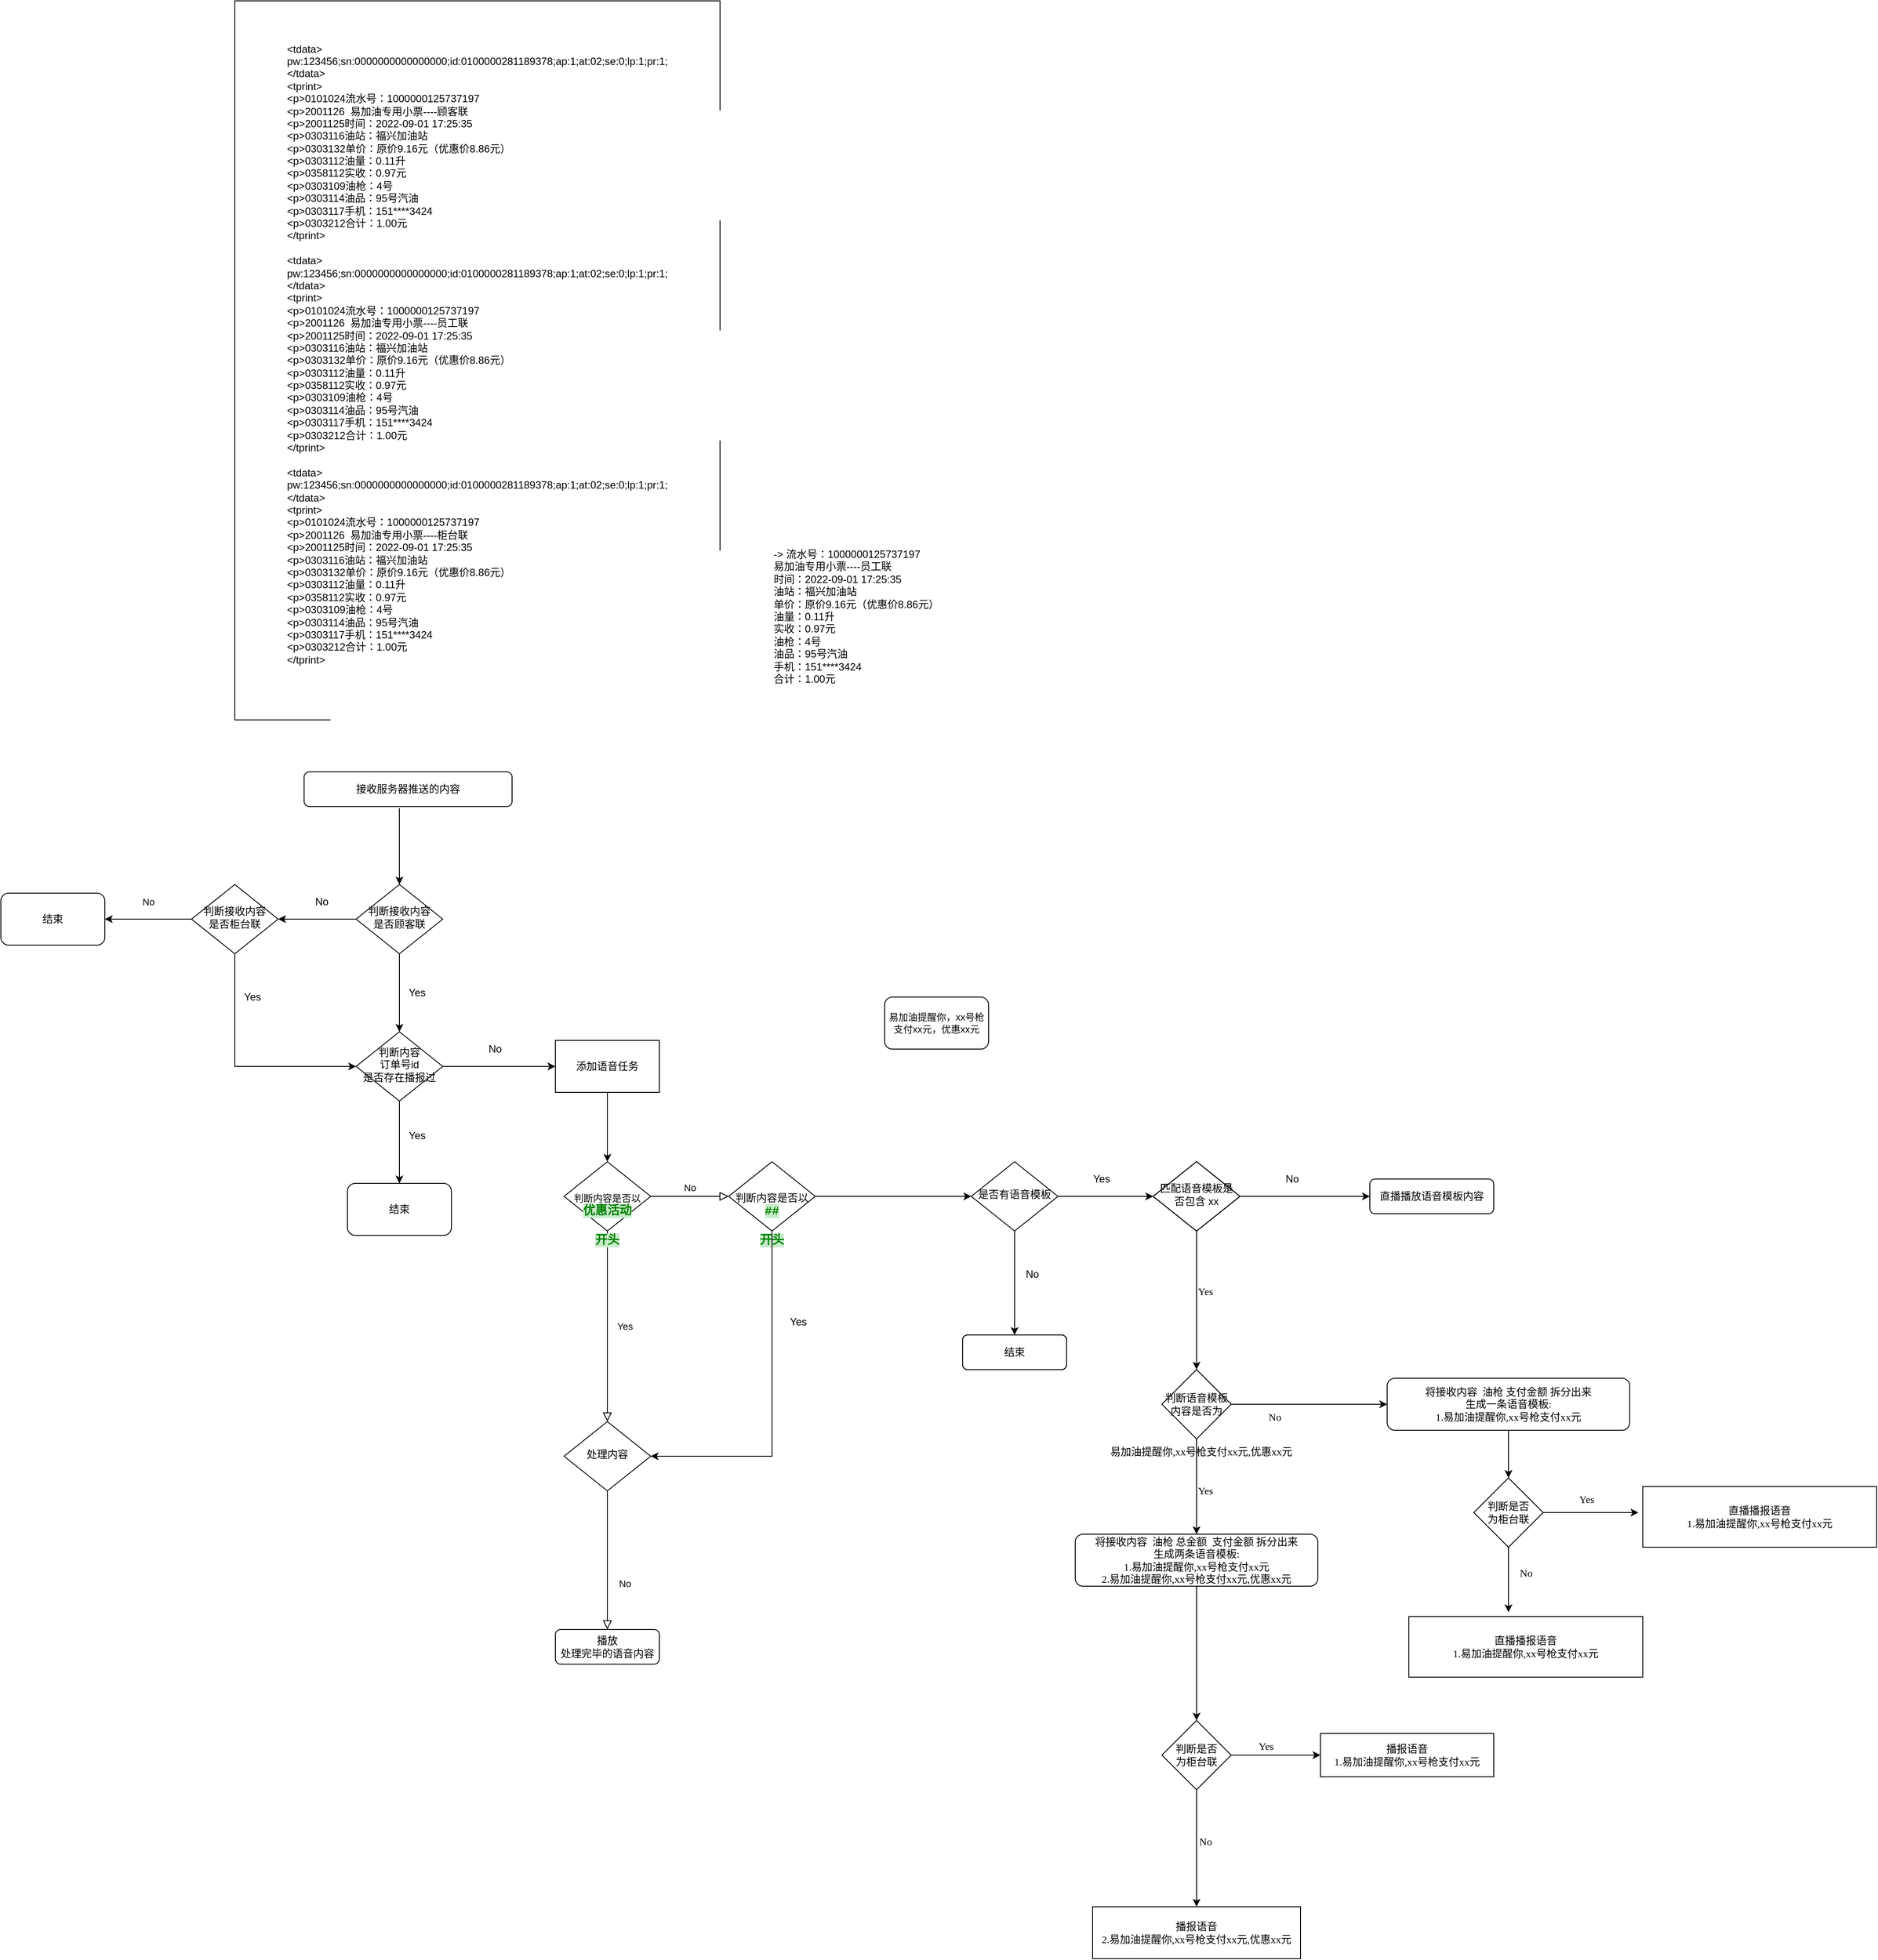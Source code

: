 <mxfile version="20.2.8" type="github">
  <diagram id="C5RBs43oDa-KdzZeNtuy" name="Page-1">
    <mxGraphModel dx="1975" dy="1779" grid="1" gridSize="10" guides="1" tooltips="1" connect="1" arrows="1" fold="1" page="1" pageScale="1" pageWidth="827" pageHeight="1169" math="0" shadow="0">
      <root>
        <mxCell id="WIyWlLk6GJQsqaUBKTNV-0" />
        <mxCell id="WIyWlLk6GJQsqaUBKTNV-1" parent="WIyWlLk6GJQsqaUBKTNV-0" />
        <mxCell id="WIyWlLk6GJQsqaUBKTNV-3" value="接收服务器推送的内容" style="rounded=1;whiteSpace=wrap;html=1;fontSize=12;glass=0;strokeWidth=1;shadow=0;" parent="WIyWlLk6GJQsqaUBKTNV-1" vertex="1">
          <mxGeometry x="-30" y="80" width="240" height="40" as="geometry" />
        </mxCell>
        <mxCell id="WIyWlLk6GJQsqaUBKTNV-4" value="Yes" style="rounded=0;html=1;jettySize=auto;orthogonalLoop=1;fontSize=11;endArrow=block;endFill=0;endSize=8;strokeWidth=1;shadow=0;labelBackgroundColor=none;edgeStyle=orthogonalEdgeStyle;" parent="WIyWlLk6GJQsqaUBKTNV-1" source="WIyWlLk6GJQsqaUBKTNV-6" target="WIyWlLk6GJQsqaUBKTNV-10" edge="1">
          <mxGeometry y="20" relative="1" as="geometry">
            <mxPoint as="offset" />
          </mxGeometry>
        </mxCell>
        <mxCell id="WIyWlLk6GJQsqaUBKTNV-5" value="No" style="edgeStyle=orthogonalEdgeStyle;rounded=0;html=1;jettySize=auto;orthogonalLoop=1;fontSize=11;endArrow=block;endFill=0;endSize=8;strokeWidth=1;shadow=0;labelBackgroundColor=none;entryX=0;entryY=0.5;entryDx=0;entryDy=0;" parent="WIyWlLk6GJQsqaUBKTNV-1" source="WIyWlLk6GJQsqaUBKTNV-6" target="bQDX-uMfjQgSmkw6_x5k-5" edge="1">
          <mxGeometry y="10" relative="1" as="geometry">
            <mxPoint as="offset" />
            <mxPoint x="450" y="520" as="targetPoint" />
          </mxGeometry>
        </mxCell>
        <mxCell id="WIyWlLk6GJQsqaUBKTNV-6" value="&lt;font style=&quot;font-size: 11px;&quot;&gt;&lt;br&gt;&lt;br&gt;&lt;br&gt;&lt;br&gt;判断内容是否以&lt;br&gt;&lt;/font&gt;&lt;span style=&quot;color: rgb(0, 128, 0); font-weight: bold; background-color: rgb(200, 235, 202); font-family: &amp;quot;Courier New&amp;quot;, monospace; font-size: 10.5pt;&quot;&gt;优惠活动&lt;br&gt;&lt;br&gt;开头&lt;/span&gt;" style="rhombus;whiteSpace=wrap;html=1;shadow=0;fontFamily=Helvetica;fontSize=12;align=center;strokeWidth=1;spacing=6;spacingTop=-4;" parent="WIyWlLk6GJQsqaUBKTNV-1" vertex="1">
          <mxGeometry x="270" y="530" width="100" height="80" as="geometry" />
        </mxCell>
        <mxCell id="WIyWlLk6GJQsqaUBKTNV-8" value="No" style="rounded=0;html=1;jettySize=auto;orthogonalLoop=1;fontSize=11;endArrow=block;endFill=0;endSize=8;strokeWidth=1;shadow=0;labelBackgroundColor=none;edgeStyle=orthogonalEdgeStyle;" parent="WIyWlLk6GJQsqaUBKTNV-1" source="WIyWlLk6GJQsqaUBKTNV-10" target="WIyWlLk6GJQsqaUBKTNV-11" edge="1">
          <mxGeometry x="0.333" y="20" relative="1" as="geometry">
            <mxPoint as="offset" />
          </mxGeometry>
        </mxCell>
        <mxCell id="WIyWlLk6GJQsqaUBKTNV-10" value="处理内容" style="rhombus;whiteSpace=wrap;html=1;shadow=0;fontFamily=Helvetica;fontSize=12;align=center;strokeWidth=1;spacing=6;spacingTop=-4;" parent="WIyWlLk6GJQsqaUBKTNV-1" vertex="1">
          <mxGeometry x="270" y="830" width="100" height="80" as="geometry" />
        </mxCell>
        <mxCell id="WIyWlLk6GJQsqaUBKTNV-11" value="播放&lt;br&gt;处理完毕的语音内容" style="rounded=1;whiteSpace=wrap;html=1;fontSize=12;glass=0;strokeWidth=1;shadow=0;" parent="WIyWlLk6GJQsqaUBKTNV-1" vertex="1">
          <mxGeometry x="260" y="1070" width="120" height="40" as="geometry" />
        </mxCell>
        <mxCell id="bQDX-uMfjQgSmkw6_x5k-0" value="-&gt; 流水号：1000000125737197 &#xa;  易加油专用小票----员工联 &#xa;时间：2022-09-01 17:25:35 &#xa;油站：福兴加油站 &#xa;单价：原价9.16元（优惠价8.86元） &#xa;油量：0.11升 &#xa;实收：0.97元 &#xa;油枪：4号 &#xa;油品：95号汽油 &#xa;手机：151****3424 &#xa;合计：1.00元" style="text;whiteSpace=wrap;html=1;" parent="WIyWlLk6GJQsqaUBKTNV-1" vertex="1">
          <mxGeometry x="510" y="-185" width="230" height="180" as="geometry" />
        </mxCell>
        <mxCell id="bQDX-uMfjQgSmkw6_x5k-4" value="&lt;div style=&quot;text-align: left;&quot;&gt;&amp;lt;tdata&amp;gt;&lt;/div&gt;&lt;div style=&quot;text-align: left;&quot;&gt;&lt;span style=&quot;&quot;&gt; &lt;/span&gt;pw:123456;sn:0000000000000000;id:0100000281189378;ap:1;at:02;se:0;lp:1;pr:1;&lt;/div&gt;&lt;div style=&quot;text-align: left;&quot;&gt;&amp;lt;/tdata&amp;gt;&lt;/div&gt;&lt;div style=&quot;text-align: left;&quot;&gt;&amp;lt;tprint&amp;gt;&lt;/div&gt;&lt;div style=&quot;text-align: left;&quot;&gt;&amp;lt;p&amp;gt;0101024流水号：1000000125737197&lt;/div&gt;&lt;div style=&quot;text-align: left;&quot;&gt;&amp;lt;p&amp;gt;2001126&amp;nbsp; 易加油专用小票----顾客联&lt;/div&gt;&lt;div style=&quot;text-align: left;&quot;&gt;&amp;lt;p&amp;gt;2001125时间：2022-09-01 17:25:35&lt;/div&gt;&lt;div style=&quot;text-align: left;&quot;&gt;&amp;lt;p&amp;gt;0303116油站：福兴加油站&lt;/div&gt;&lt;div style=&quot;text-align: left;&quot;&gt;&amp;lt;p&amp;gt;0303132单价：原价9.16元（优惠价8.86元）&lt;/div&gt;&lt;div style=&quot;text-align: left;&quot;&gt;&amp;lt;p&amp;gt;0303112油量：0.11升&lt;/div&gt;&lt;div style=&quot;text-align: left;&quot;&gt;&amp;lt;p&amp;gt;0358112实收：0.97元&lt;/div&gt;&lt;div style=&quot;text-align: left;&quot;&gt;&amp;lt;p&amp;gt;0303109油枪：4号&lt;/div&gt;&lt;div style=&quot;text-align: left;&quot;&gt;&amp;lt;p&amp;gt;0303114油品：95号汽油&lt;/div&gt;&lt;div style=&quot;text-align: left;&quot;&gt;&amp;lt;p&amp;gt;0303117手机：151****3424&lt;/div&gt;&lt;div style=&quot;text-align: left;&quot;&gt;&amp;lt;p&amp;gt;0303212合计：1.00元&lt;/div&gt;&lt;div style=&quot;text-align: left;&quot;&gt;&amp;lt;/tprint&amp;gt;&lt;/div&gt;&lt;div&gt;&lt;br&gt;&lt;/div&gt;&lt;div&gt;&lt;div style=&quot;text-align: left;&quot;&gt;&amp;lt;tdata&amp;gt;&lt;/div&gt;&lt;div style=&quot;text-align: left;&quot;&gt;&lt;span style=&quot;&quot;&gt; &lt;/span&gt;pw:123456;sn:0000000000000000;id:0100000281189378;ap:1;at:02;se:0;lp:1;pr:1;&lt;/div&gt;&lt;div style=&quot;text-align: left;&quot;&gt;&amp;lt;/tdata&amp;gt;&lt;/div&gt;&lt;div style=&quot;text-align: left;&quot;&gt;&amp;lt;tprint&amp;gt;&lt;/div&gt;&lt;div style=&quot;text-align: left;&quot;&gt;&amp;lt;p&amp;gt;0101024流水号：1000000125737197&lt;/div&gt;&lt;div style=&quot;text-align: left;&quot;&gt;&amp;lt;p&amp;gt;2001126&amp;nbsp; 易加油专用小票----员工联&lt;/div&gt;&lt;div style=&quot;text-align: left;&quot;&gt;&amp;lt;p&amp;gt;2001125时间：2022-09-01 17:25:35&lt;/div&gt;&lt;div style=&quot;text-align: left;&quot;&gt;&amp;lt;p&amp;gt;0303116油站：福兴加油站&lt;/div&gt;&lt;div style=&quot;text-align: left;&quot;&gt;&amp;lt;p&amp;gt;0303132单价：原价9.16元（优惠价8.86元）&lt;/div&gt;&lt;div style=&quot;text-align: left;&quot;&gt;&amp;lt;p&amp;gt;0303112油量：0.11升&lt;/div&gt;&lt;div style=&quot;text-align: left;&quot;&gt;&amp;lt;p&amp;gt;0358112实收：0.97元&lt;/div&gt;&lt;div style=&quot;text-align: left;&quot;&gt;&amp;lt;p&amp;gt;0303109油枪：4号&lt;/div&gt;&lt;div style=&quot;text-align: left;&quot;&gt;&amp;lt;p&amp;gt;0303114油品：95号汽油&lt;/div&gt;&lt;div style=&quot;text-align: left;&quot;&gt;&amp;lt;p&amp;gt;0303117手机：151****3424&lt;/div&gt;&lt;div style=&quot;text-align: left;&quot;&gt;&amp;lt;p&amp;gt;0303212合计：1.00元&lt;/div&gt;&lt;div style=&quot;text-align: left;&quot;&gt;&amp;lt;/tprint&amp;gt;&lt;/div&gt;&lt;div&gt;&lt;br&gt;&lt;div style=&quot;text-align: left;&quot;&gt;&amp;lt;tdata&amp;gt;&lt;/div&gt;&lt;div style=&quot;text-align: left;&quot;&gt;&lt;span style=&quot;&quot;&gt; &lt;/span&gt;pw:123456;sn:0000000000000000;id:0100000281189378;ap:1;at:02;se:0;lp:1;pr:1;&lt;/div&gt;&lt;div style=&quot;text-align: left;&quot;&gt;&amp;lt;/tdata&amp;gt;&lt;/div&gt;&lt;div style=&quot;text-align: left;&quot;&gt;&amp;lt;tprint&amp;gt;&lt;/div&gt;&lt;div style=&quot;text-align: left;&quot;&gt;&amp;lt;p&amp;gt;0101024流水号：1000000125737197&lt;/div&gt;&lt;div style=&quot;text-align: left;&quot;&gt;&amp;lt;p&amp;gt;2001126&amp;nbsp; 易加油专用小票----柜台联&lt;/div&gt;&lt;div style=&quot;text-align: left;&quot;&gt;&amp;lt;p&amp;gt;2001125时间：2022-09-01 17:25:35&lt;/div&gt;&lt;div style=&quot;text-align: left;&quot;&gt;&amp;lt;p&amp;gt;0303116油站：福兴加油站&lt;/div&gt;&lt;div style=&quot;text-align: left;&quot;&gt;&amp;lt;p&amp;gt;0303132单价：原价9.16元（优惠价8.86元）&lt;/div&gt;&lt;div style=&quot;text-align: left;&quot;&gt;&amp;lt;p&amp;gt;0303112油量：0.11升&lt;/div&gt;&lt;div style=&quot;text-align: left;&quot;&gt;&amp;lt;p&amp;gt;0358112实收：0.97元&lt;/div&gt;&lt;div style=&quot;text-align: left;&quot;&gt;&amp;lt;p&amp;gt;0303109油枪：4号&lt;/div&gt;&lt;div style=&quot;text-align: left;&quot;&gt;&amp;lt;p&amp;gt;0303114油品：95号汽油&lt;/div&gt;&lt;div style=&quot;text-align: left;&quot;&gt;&amp;lt;p&amp;gt;0303117手机：151****3424&lt;/div&gt;&lt;div style=&quot;text-align: left;&quot;&gt;&amp;lt;p&amp;gt;0303212合计：1.00元&lt;/div&gt;&lt;div style=&quot;text-align: left;&quot;&gt;&amp;lt;/tprint&amp;gt;&lt;/div&gt;&lt;div&gt;&lt;br&gt;&lt;/div&gt;&lt;/div&gt;&lt;/div&gt;" style="rounded=0;whiteSpace=wrap;html=1;" parent="WIyWlLk6GJQsqaUBKTNV-1" vertex="1">
          <mxGeometry x="-110" y="-810" width="560" height="830" as="geometry" />
        </mxCell>
        <mxCell id="bQDX-uMfjQgSmkw6_x5k-5" value="&lt;br&gt;&lt;br&gt;&lt;br&gt;&lt;br&gt;判断内容是否以&lt;span style=&quot;background-color: rgb(248, 249, 250);&quot;&gt;&lt;br&gt;&lt;/span&gt;&lt;font face=&quot;Courier New, monospace&quot; color=&quot;#008000&quot;&gt;&lt;span style=&quot;font-size: 14px; background-color: rgb(200, 235, 202);&quot;&gt;&lt;b&gt;##&lt;br&gt;&lt;br&gt;开头&lt;/b&gt;&lt;/span&gt;&lt;/font&gt;" style="rhombus;whiteSpace=wrap;html=1;shadow=0;fontFamily=Helvetica;fontSize=12;align=center;strokeWidth=1;spacing=6;spacingTop=-4;" parent="WIyWlLk6GJQsqaUBKTNV-1" vertex="1">
          <mxGeometry x="460" y="530" width="100" height="80" as="geometry" />
        </mxCell>
        <mxCell id="bQDX-uMfjQgSmkw6_x5k-6" value="" style="endArrow=classic;html=1;rounded=0;exitX=0.5;exitY=1;exitDx=0;exitDy=0;entryX=1;entryY=0.5;entryDx=0;entryDy=0;" parent="WIyWlLk6GJQsqaUBKTNV-1" source="bQDX-uMfjQgSmkw6_x5k-5" target="WIyWlLk6GJQsqaUBKTNV-10" edge="1">
          <mxGeometry width="50" height="50" relative="1" as="geometry">
            <mxPoint x="390" y="550" as="sourcePoint" />
            <mxPoint x="500" y="750" as="targetPoint" />
            <Array as="points">
              <mxPoint x="510" y="870" />
            </Array>
          </mxGeometry>
        </mxCell>
        <mxCell id="bQDX-uMfjQgSmkw6_x5k-8" value="Yes" style="text;html=1;align=center;verticalAlign=middle;resizable=0;points=[];autosize=1;strokeColor=none;fillColor=none;" parent="WIyWlLk6GJQsqaUBKTNV-1" vertex="1">
          <mxGeometry x="520" y="700" width="40" height="30" as="geometry" />
        </mxCell>
        <mxCell id="bQDX-uMfjQgSmkw6_x5k-11" value="是否有语音模板" style="rhombus;whiteSpace=wrap;html=1;shadow=0;fontFamily=Helvetica;fontSize=12;align=center;strokeWidth=1;spacing=6;spacingTop=-4;" parent="WIyWlLk6GJQsqaUBKTNV-1" vertex="1">
          <mxGeometry x="740" y="530" width="100" height="80" as="geometry" />
        </mxCell>
        <mxCell id="bQDX-uMfjQgSmkw6_x5k-13" value="" style="endArrow=classic;html=1;rounded=0;exitX=0.5;exitY=1;exitDx=0;exitDy=0;" parent="WIyWlLk6GJQsqaUBKTNV-1" source="bQDX-uMfjQgSmkw6_x5k-11" target="bQDX-uMfjQgSmkw6_x5k-16" edge="1">
          <mxGeometry width="50" height="50" relative="1" as="geometry">
            <mxPoint x="650" y="740" as="sourcePoint" />
            <mxPoint x="790" y="720" as="targetPoint" />
          </mxGeometry>
        </mxCell>
        <mxCell id="bQDX-uMfjQgSmkw6_x5k-15" value="No" style="text;html=1;align=center;verticalAlign=middle;resizable=0;points=[];autosize=1;strokeColor=none;fillColor=none;" parent="WIyWlLk6GJQsqaUBKTNV-1" vertex="1">
          <mxGeometry x="790" y="645" width="40" height="30" as="geometry" />
        </mxCell>
        <mxCell id="bQDX-uMfjQgSmkw6_x5k-16" value="结束" style="rounded=1;whiteSpace=wrap;html=1;fontSize=12;glass=0;strokeWidth=1;shadow=0;" parent="WIyWlLk6GJQsqaUBKTNV-1" vertex="1">
          <mxGeometry x="730" y="730" width="120" height="40" as="geometry" />
        </mxCell>
        <mxCell id="bQDX-uMfjQgSmkw6_x5k-17" value="" style="endArrow=classic;html=1;rounded=0;exitX=1;exitY=0.5;exitDx=0;exitDy=0;entryX=0;entryY=0.5;entryDx=0;entryDy=0;" parent="WIyWlLk6GJQsqaUBKTNV-1" source="bQDX-uMfjQgSmkw6_x5k-11" target="bQDX-uMfjQgSmkw6_x5k-19" edge="1">
          <mxGeometry width="50" height="50" relative="1" as="geometry">
            <mxPoint x="930" y="690" as="sourcePoint" />
            <mxPoint x="970" y="570" as="targetPoint" />
          </mxGeometry>
        </mxCell>
        <mxCell id="bQDX-uMfjQgSmkw6_x5k-18" value="Yes" style="text;html=1;align=center;verticalAlign=middle;resizable=0;points=[];autosize=1;strokeColor=none;fillColor=none;" parent="WIyWlLk6GJQsqaUBKTNV-1" vertex="1">
          <mxGeometry x="870" y="535" width="40" height="30" as="geometry" />
        </mxCell>
        <mxCell id="bQDX-uMfjQgSmkw6_x5k-19" value="匹配语音模板是否包含 xx" style="rhombus;whiteSpace=wrap;html=1;shadow=0;fontFamily=Helvetica;fontSize=12;align=center;strokeWidth=1;spacing=6;spacingTop=-4;" parent="WIyWlLk6GJQsqaUBKTNV-1" vertex="1">
          <mxGeometry x="950" y="530" width="100" height="80" as="geometry" />
        </mxCell>
        <mxCell id="bQDX-uMfjQgSmkw6_x5k-20" value="" style="endArrow=classic;html=1;rounded=0;exitX=0.5;exitY=1;exitDx=0;exitDy=0;entryX=0.5;entryY=0;entryDx=0;entryDy=0;" parent="WIyWlLk6GJQsqaUBKTNV-1" source="bQDX-uMfjQgSmkw6_x5k-19" target="dKve_HhihdxJhTnQ7sWN-12" edge="1">
          <mxGeometry width="50" height="50" relative="1" as="geometry">
            <mxPoint x="650" y="740" as="sourcePoint" />
            <mxPoint x="1000.0" y="760" as="targetPoint" />
          </mxGeometry>
        </mxCell>
        <mxCell id="bQDX-uMfjQgSmkw6_x5k-37" value="" style="endArrow=classic;html=1;rounded=0;exitX=1;exitY=0.5;exitDx=0;exitDy=0;entryX=0;entryY=0.5;entryDx=0;entryDy=0;" parent="WIyWlLk6GJQsqaUBKTNV-1" source="bQDX-uMfjQgSmkw6_x5k-19" target="bQDX-uMfjQgSmkw6_x5k-39" edge="1">
          <mxGeometry width="50" height="50" relative="1" as="geometry">
            <mxPoint x="960" y="910" as="sourcePoint" />
            <mxPoint x="1180" y="570" as="targetPoint" />
          </mxGeometry>
        </mxCell>
        <mxCell id="bQDX-uMfjQgSmkw6_x5k-38" value="No" style="text;html=1;align=center;verticalAlign=middle;resizable=0;points=[];autosize=1;strokeColor=none;fillColor=none;" parent="WIyWlLk6GJQsqaUBKTNV-1" vertex="1">
          <mxGeometry x="1090" y="535" width="40" height="30" as="geometry" />
        </mxCell>
        <mxCell id="bQDX-uMfjQgSmkw6_x5k-39" value="直播播放语音模板内容" style="rounded=1;whiteSpace=wrap;html=1;fontSize=12;glass=0;strokeWidth=1;shadow=0;" parent="WIyWlLk6GJQsqaUBKTNV-1" vertex="1">
          <mxGeometry x="1200" y="550" width="143" height="40" as="geometry" />
        </mxCell>
        <mxCell id="bQDX-uMfjQgSmkw6_x5k-43" value="结束" style="rounded=1;whiteSpace=wrap;html=1;fontSize=12;glass=0;strokeWidth=1;shadow=0;" parent="WIyWlLk6GJQsqaUBKTNV-1" vertex="1">
          <mxGeometry x="730" y="730" width="120" height="40" as="geometry" />
        </mxCell>
        <mxCell id="bQDX-uMfjQgSmkw6_x5k-45" value="匹配语音模板是否包含 xx" style="rhombus;whiteSpace=wrap;html=1;shadow=0;fontFamily=Helvetica;fontSize=12;align=center;strokeWidth=1;spacing=6;spacingTop=-4;" parent="WIyWlLk6GJQsqaUBKTNV-1" vertex="1">
          <mxGeometry x="950" y="530" width="100" height="80" as="geometry" />
        </mxCell>
        <mxCell id="bQDX-uMfjQgSmkw6_x5k-46" value="结束" style="rounded=1;whiteSpace=wrap;html=1;fontSize=12;glass=0;strokeWidth=1;shadow=0;" parent="WIyWlLk6GJQsqaUBKTNV-1" vertex="1">
          <mxGeometry x="730" y="730" width="120" height="40" as="geometry" />
        </mxCell>
        <mxCell id="bQDX-uMfjQgSmkw6_x5k-48" value="匹配语音模板是否包含 xx" style="rhombus;whiteSpace=wrap;html=1;shadow=0;fontFamily=Helvetica;fontSize=12;align=center;strokeWidth=1;spacing=6;spacingTop=-4;" parent="WIyWlLk6GJQsqaUBKTNV-1" vertex="1">
          <mxGeometry x="950" y="530" width="100" height="80" as="geometry" />
        </mxCell>
        <mxCell id="bQDX-uMfjQgSmkw6_x5k-51" value="结束" style="rounded=1;whiteSpace=wrap;html=1;fontSize=12;glass=0;strokeWidth=1;shadow=0;" parent="WIyWlLk6GJQsqaUBKTNV-1" vertex="1">
          <mxGeometry x="730" y="730" width="120" height="40" as="geometry" />
        </mxCell>
        <mxCell id="bQDX-uMfjQgSmkw6_x5k-53" value="匹配语音模板是否包含 xx" style="rhombus;whiteSpace=wrap;html=1;shadow=0;fontFamily=Helvetica;fontSize=12;align=center;strokeWidth=1;spacing=6;spacingTop=-4;" parent="WIyWlLk6GJQsqaUBKTNV-1" vertex="1">
          <mxGeometry x="950" y="530" width="100" height="80" as="geometry" />
        </mxCell>
        <mxCell id="bQDX-uMfjQgSmkw6_x5k-57" value="结束" style="rounded=1;whiteSpace=wrap;html=1;fontSize=12;glass=0;strokeWidth=1;shadow=0;" parent="WIyWlLk6GJQsqaUBKTNV-1" vertex="1">
          <mxGeometry x="730" y="730" width="120" height="40" as="geometry" />
        </mxCell>
        <mxCell id="bQDX-uMfjQgSmkw6_x5k-59" value="匹配语音模板是否包含 xx" style="rhombus;whiteSpace=wrap;html=1;shadow=0;fontFamily=Helvetica;fontSize=12;align=center;strokeWidth=1;spacing=6;spacingTop=-4;" parent="WIyWlLk6GJQsqaUBKTNV-1" vertex="1">
          <mxGeometry x="950" y="530" width="100" height="80" as="geometry" />
        </mxCell>
        <mxCell id="bQDX-uMfjQgSmkw6_x5k-63" value="结束" style="rounded=1;whiteSpace=wrap;html=1;fontSize=12;glass=0;strokeWidth=1;shadow=0;" parent="WIyWlLk6GJQsqaUBKTNV-1" vertex="1">
          <mxGeometry x="730" y="730" width="120" height="40" as="geometry" />
        </mxCell>
        <mxCell id="bQDX-uMfjQgSmkw6_x5k-65" value="匹配语音模板是否包含 xx" style="rhombus;whiteSpace=wrap;html=1;shadow=0;fontFamily=Helvetica;fontSize=12;align=center;strokeWidth=1;spacing=6;spacingTop=-4;" parent="WIyWlLk6GJQsqaUBKTNV-1" vertex="1">
          <mxGeometry x="950" y="530" width="100" height="80" as="geometry" />
        </mxCell>
        <mxCell id="bQDX-uMfjQgSmkw6_x5k-71" value="" style="endArrow=classic;html=1;rounded=0;exitX=0.458;exitY=1.05;exitDx=0;exitDy=0;exitPerimeter=0;entryX=0.5;entryY=0;entryDx=0;entryDy=0;" parent="WIyWlLk6GJQsqaUBKTNV-1" source="WIyWlLk6GJQsqaUBKTNV-3" target="bQDX-uMfjQgSmkw6_x5k-72" edge="1">
          <mxGeometry width="50" height="50" relative="1" as="geometry">
            <mxPoint x="180" y="420" as="sourcePoint" />
            <mxPoint x="80" y="250" as="targetPoint" />
          </mxGeometry>
        </mxCell>
        <mxCell id="bQDX-uMfjQgSmkw6_x5k-72" value="判断接收内容&lt;br&gt;是否顾客联" style="rhombus;whiteSpace=wrap;html=1;shadow=0;fontFamily=Helvetica;fontSize=12;align=center;strokeWidth=1;spacing=6;spacingTop=-4;" parent="WIyWlLk6GJQsqaUBKTNV-1" vertex="1">
          <mxGeometry x="30" y="210" width="100" height="80" as="geometry" />
        </mxCell>
        <mxCell id="bQDX-uMfjQgSmkw6_x5k-73" value="" style="endArrow=classic;html=1;rounded=0;exitX=0.5;exitY=1;exitDx=0;exitDy=0;entryX=0.5;entryY=0;entryDx=0;entryDy=0;" parent="WIyWlLk6GJQsqaUBKTNV-1" source="bQDX-uMfjQgSmkw6_x5k-72" target="bQDX-uMfjQgSmkw6_x5k-75" edge="1">
          <mxGeometry width="50" height="50" relative="1" as="geometry">
            <mxPoint x="180" y="450" as="sourcePoint" />
            <mxPoint x="80" y="380" as="targetPoint" />
          </mxGeometry>
        </mxCell>
        <mxCell id="bQDX-uMfjQgSmkw6_x5k-74" value="Yes" style="text;html=1;align=center;verticalAlign=middle;resizable=0;points=[];autosize=1;strokeColor=none;fillColor=none;" parent="WIyWlLk6GJQsqaUBKTNV-1" vertex="1">
          <mxGeometry x="80" y="320" width="40" height="30" as="geometry" />
        </mxCell>
        <mxCell id="bQDX-uMfjQgSmkw6_x5k-75" value="判断内容&lt;br&gt;订单号id&lt;br&gt;是否存在播报过" style="rhombus;whiteSpace=wrap;html=1;shadow=0;fontFamily=Helvetica;fontSize=12;align=center;strokeWidth=1;spacing=6;spacingTop=-4;" parent="WIyWlLk6GJQsqaUBKTNV-1" vertex="1">
          <mxGeometry x="30" y="380" width="100" height="80" as="geometry" />
        </mxCell>
        <mxCell id="bQDX-uMfjQgSmkw6_x5k-76" value="" style="endArrow=classic;html=1;rounded=0;exitX=0.5;exitY=1;exitDx=0;exitDy=0;entryX=0.5;entryY=0;entryDx=0;entryDy=0;" parent="WIyWlLk6GJQsqaUBKTNV-1" source="bQDX-uMfjQgSmkw6_x5k-75" target="bQDX-uMfjQgSmkw6_x5k-79" edge="1">
          <mxGeometry width="50" height="50" relative="1" as="geometry">
            <mxPoint x="640" y="460" as="sourcePoint" />
            <mxPoint x="80" y="540" as="targetPoint" />
          </mxGeometry>
        </mxCell>
        <mxCell id="bQDX-uMfjQgSmkw6_x5k-77" value="Yes" style="text;html=1;align=center;verticalAlign=middle;resizable=0;points=[];autosize=1;strokeColor=none;fillColor=none;" parent="WIyWlLk6GJQsqaUBKTNV-1" vertex="1">
          <mxGeometry x="80" y="485" width="40" height="30" as="geometry" />
        </mxCell>
        <mxCell id="bQDX-uMfjQgSmkw6_x5k-79" value="结束" style="rounded=1;whiteSpace=wrap;html=1;" parent="WIyWlLk6GJQsqaUBKTNV-1" vertex="1">
          <mxGeometry x="20" y="555" width="120" height="60" as="geometry" />
        </mxCell>
        <mxCell id="bQDX-uMfjQgSmkw6_x5k-82" value="" style="endArrow=classic;html=1;rounded=0;exitX=1;exitY=0.5;exitDx=0;exitDy=0;entryX=0;entryY=0.5;entryDx=0;entryDy=0;" parent="WIyWlLk6GJQsqaUBKTNV-1" source="bQDX-uMfjQgSmkw6_x5k-75" target="bQDX-uMfjQgSmkw6_x5k-84" edge="1">
          <mxGeometry width="50" height="50" relative="1" as="geometry">
            <mxPoint x="640" y="560" as="sourcePoint" />
            <mxPoint x="210" y="420" as="targetPoint" />
          </mxGeometry>
        </mxCell>
        <mxCell id="bQDX-uMfjQgSmkw6_x5k-83" value="No" style="text;html=1;align=center;verticalAlign=middle;resizable=0;points=[];autosize=1;strokeColor=none;fillColor=none;" parent="WIyWlLk6GJQsqaUBKTNV-1" vertex="1">
          <mxGeometry x="170" y="385" width="40" height="30" as="geometry" />
        </mxCell>
        <mxCell id="bQDX-uMfjQgSmkw6_x5k-84" value="添加语音任务" style="rounded=0;whiteSpace=wrap;html=1;" parent="WIyWlLk6GJQsqaUBKTNV-1" vertex="1">
          <mxGeometry x="260" y="390" width="120" height="60" as="geometry" />
        </mxCell>
        <mxCell id="bQDX-uMfjQgSmkw6_x5k-88" value="" style="endArrow=classic;html=1;rounded=0;exitX=0;exitY=0.5;exitDx=0;exitDy=0;entryX=1;entryY=0.5;entryDx=0;entryDy=0;" parent="WIyWlLk6GJQsqaUBKTNV-1" source="bQDX-uMfjQgSmkw6_x5k-72" target="bQDX-uMfjQgSmkw6_x5k-89" edge="1">
          <mxGeometry width="50" height="50" relative="1" as="geometry">
            <mxPoint x="640" y="360" as="sourcePoint" />
            <mxPoint x="-60" y="250" as="targetPoint" />
          </mxGeometry>
        </mxCell>
        <mxCell id="bQDX-uMfjQgSmkw6_x5k-89" value="判断接收内容&lt;br&gt;是否柜台联" style="rhombus;whiteSpace=wrap;html=1;shadow=0;fontFamily=Helvetica;fontSize=12;align=center;strokeWidth=1;spacing=6;spacingTop=-4;" parent="WIyWlLk6GJQsqaUBKTNV-1" vertex="1">
          <mxGeometry x="-160" y="210" width="100" height="80" as="geometry" />
        </mxCell>
        <mxCell id="bQDX-uMfjQgSmkw6_x5k-90" value="No" style="text;html=1;align=center;verticalAlign=middle;resizable=0;points=[];autosize=1;strokeColor=none;fillColor=none;" parent="WIyWlLk6GJQsqaUBKTNV-1" vertex="1">
          <mxGeometry x="-30" y="215" width="40" height="30" as="geometry" />
        </mxCell>
        <mxCell id="bQDX-uMfjQgSmkw6_x5k-91" value="" style="endArrow=classic;html=1;rounded=0;exitX=0.5;exitY=1;exitDx=0;exitDy=0;entryX=0;entryY=0.5;entryDx=0;entryDy=0;" parent="WIyWlLk6GJQsqaUBKTNV-1" source="bQDX-uMfjQgSmkw6_x5k-89" target="bQDX-uMfjQgSmkw6_x5k-75" edge="1">
          <mxGeometry width="50" height="50" relative="1" as="geometry">
            <mxPoint x="90" y="340" as="sourcePoint" />
            <mxPoint x="-110" y="430" as="targetPoint" />
            <Array as="points">
              <mxPoint x="-110" y="420" />
            </Array>
          </mxGeometry>
        </mxCell>
        <mxCell id="bQDX-uMfjQgSmkw6_x5k-92" value="Yes" style="text;html=1;align=center;verticalAlign=middle;resizable=0;points=[];autosize=1;strokeColor=none;fillColor=none;" parent="WIyWlLk6GJQsqaUBKTNV-1" vertex="1">
          <mxGeometry x="-110" y="325" width="40" height="30" as="geometry" />
        </mxCell>
        <mxCell id="bQDX-uMfjQgSmkw6_x5k-93" value="" style="endArrow=classic;html=1;rounded=0;exitX=0.5;exitY=1;exitDx=0;exitDy=0;entryX=0.5;entryY=0;entryDx=0;entryDy=0;" parent="WIyWlLk6GJQsqaUBKTNV-1" source="bQDX-uMfjQgSmkw6_x5k-84" target="WIyWlLk6GJQsqaUBKTNV-6" edge="1">
          <mxGeometry width="50" height="50" relative="1" as="geometry">
            <mxPoint x="440" y="700" as="sourcePoint" />
            <mxPoint x="490" y="650" as="targetPoint" />
          </mxGeometry>
        </mxCell>
        <mxCell id="bQDX-uMfjQgSmkw6_x5k-95" value="" style="endArrow=classic;html=1;rounded=0;exitX=1;exitY=0.5;exitDx=0;exitDy=0;entryX=0;entryY=0.5;entryDx=0;entryDy=0;" parent="WIyWlLk6GJQsqaUBKTNV-1" source="bQDX-uMfjQgSmkw6_x5k-5" target="bQDX-uMfjQgSmkw6_x5k-11" edge="1">
          <mxGeometry width="50" height="50" relative="1" as="geometry">
            <mxPoint x="1130" y="720" as="sourcePoint" />
            <mxPoint x="727" y="445" as="targetPoint" />
          </mxGeometry>
        </mxCell>
        <mxCell id="bQDX-uMfjQgSmkw6_x5k-100" value="" style="endArrow=classic;html=1;rounded=0;fontSize=11;exitX=0;exitY=0.5;exitDx=0;exitDy=0;entryX=1;entryY=0.5;entryDx=0;entryDy=0;" parent="WIyWlLk6GJQsqaUBKTNV-1" source="bQDX-uMfjQgSmkw6_x5k-89" target="bQDX-uMfjQgSmkw6_x5k-101" edge="1">
          <mxGeometry width="50" height="50" relative="1" as="geometry">
            <mxPoint x="-210" y="230" as="sourcePoint" />
            <mxPoint x="-260" y="250" as="targetPoint" />
          </mxGeometry>
        </mxCell>
        <mxCell id="bQDX-uMfjQgSmkw6_x5k-101" value="结束" style="rounded=1;whiteSpace=wrap;html=1;" parent="WIyWlLk6GJQsqaUBKTNV-1" vertex="1">
          <mxGeometry x="-380" y="220" width="120" height="60" as="geometry" />
        </mxCell>
        <mxCell id="bQDX-uMfjQgSmkw6_x5k-102" value="No" style="text;html=1;align=center;verticalAlign=middle;resizable=0;points=[];autosize=1;strokeColor=none;fillColor=none;fontSize=11;" parent="WIyWlLk6GJQsqaUBKTNV-1" vertex="1">
          <mxGeometry x="-230" y="215" width="40" height="30" as="geometry" />
        </mxCell>
        <mxCell id="bQDX-uMfjQgSmkw6_x5k-103" value="易加油提醒你，xx号枪支付xx元，优惠xx元" style="rounded=1;whiteSpace=wrap;html=1;fontSize=11;" parent="WIyWlLk6GJQsqaUBKTNV-1" vertex="1">
          <mxGeometry x="640" y="340" width="120" height="60" as="geometry" />
        </mxCell>
        <mxCell id="dKve_HhihdxJhTnQ7sWN-2" value="" style="endArrow=classic;html=1;rounded=0;fontFamily=Garamond;exitX=0.5;exitY=1;exitDx=0;exitDy=0;" edge="1" parent="WIyWlLk6GJQsqaUBKTNV-1" source="dKve_HhihdxJhTnQ7sWN-12" target="dKve_HhihdxJhTnQ7sWN-4">
          <mxGeometry width="50" height="50" relative="1" as="geometry">
            <mxPoint x="1000.0" y="895" as="sourcePoint" />
            <mxPoint x="1000" y="990" as="targetPoint" />
          </mxGeometry>
        </mxCell>
        <mxCell id="dKve_HhihdxJhTnQ7sWN-3" value="Yes&lt;br&gt;" style="text;html=1;align=center;verticalAlign=middle;resizable=0;points=[];autosize=1;strokeColor=none;fillColor=none;fontFamily=Garamond;" vertex="1" parent="WIyWlLk6GJQsqaUBKTNV-1">
          <mxGeometry x="990" y="895" width="40" height="30" as="geometry" />
        </mxCell>
        <mxCell id="dKve_HhihdxJhTnQ7sWN-4" value="将接收内容&amp;nbsp; 油枪 总金额&amp;nbsp; 支付金额 拆分出来&lt;br&gt;生成两条语音模板:&lt;br&gt;1.易加油提醒你,xx号枪支付xx元&lt;br&gt;2.易加油提醒你,xx号枪支付xx元,优惠xx元" style="rounded=1;whiteSpace=wrap;html=1;fontFamily=Garamond;" vertex="1" parent="WIyWlLk6GJQsqaUBKTNV-1">
          <mxGeometry x="860" y="960" width="280" height="60" as="geometry" />
        </mxCell>
        <mxCell id="dKve_HhihdxJhTnQ7sWN-5" value="" style="endArrow=classic;html=1;rounded=0;fontFamily=Garamond;exitX=1;exitY=0.5;exitDx=0;exitDy=0;entryX=0;entryY=0.5;entryDx=0;entryDy=0;" edge="1" parent="WIyWlLk6GJQsqaUBKTNV-1" source="dKve_HhihdxJhTnQ7sWN-12" target="dKve_HhihdxJhTnQ7sWN-7">
          <mxGeometry width="50" height="50" relative="1" as="geometry">
            <mxPoint x="1161.5" y="827.5" as="sourcePoint" />
            <mxPoint x="1280" y="828" as="targetPoint" />
          </mxGeometry>
        </mxCell>
        <mxCell id="dKve_HhihdxJhTnQ7sWN-6" value="No" style="text;html=1;align=center;verticalAlign=middle;resizable=0;points=[];autosize=1;strokeColor=none;fillColor=none;fontFamily=Garamond;" vertex="1" parent="WIyWlLk6GJQsqaUBKTNV-1">
          <mxGeometry x="1070" y="810" width="40" height="30" as="geometry" />
        </mxCell>
        <mxCell id="dKve_HhihdxJhTnQ7sWN-7" value="将接收内容&amp;nbsp; 油枪 支付金额 拆分出来&lt;br&gt;生成一条语音模板:&lt;br&gt;1.易加油提醒你,xx号枪支付xx元" style="rounded=1;whiteSpace=wrap;html=1;fontFamily=Garamond;" vertex="1" parent="WIyWlLk6GJQsqaUBKTNV-1">
          <mxGeometry x="1220" y="780" width="280" height="60" as="geometry" />
        </mxCell>
        <mxCell id="dKve_HhihdxJhTnQ7sWN-11" value="Yes" style="text;html=1;align=center;verticalAlign=middle;resizable=0;points=[];autosize=1;strokeColor=none;fillColor=none;fontFamily=Garamond;" vertex="1" parent="WIyWlLk6GJQsqaUBKTNV-1">
          <mxGeometry x="990" y="665" width="40" height="30" as="geometry" />
        </mxCell>
        <mxCell id="dKve_HhihdxJhTnQ7sWN-12" value="判断语音模板内容是否为" style="rhombus;whiteSpace=wrap;html=1;fontFamily=Garamond;" vertex="1" parent="WIyWlLk6GJQsqaUBKTNV-1">
          <mxGeometry x="960" y="770" width="80" height="80" as="geometry" />
        </mxCell>
        <mxCell id="dKve_HhihdxJhTnQ7sWN-14" value="" style="endArrow=classic;html=1;rounded=0;fontFamily=Garamond;exitX=0.5;exitY=1;exitDx=0;exitDy=0;entryX=0.5;entryY=0;entryDx=0;entryDy=0;" edge="1" parent="WIyWlLk6GJQsqaUBKTNV-1" source="dKve_HhihdxJhTnQ7sWN-4" target="dKve_HhihdxJhTnQ7sWN-15">
          <mxGeometry width="50" height="50" relative="1" as="geometry">
            <mxPoint x="1020" y="1110" as="sourcePoint" />
            <mxPoint x="1000" y="1120" as="targetPoint" />
          </mxGeometry>
        </mxCell>
        <mxCell id="dKve_HhihdxJhTnQ7sWN-15" value="判断是否&lt;br&gt;为柜台联" style="rhombus;whiteSpace=wrap;html=1;fontFamily=Garamond;" vertex="1" parent="WIyWlLk6GJQsqaUBKTNV-1">
          <mxGeometry x="960" y="1175" width="80" height="80" as="geometry" />
        </mxCell>
        <mxCell id="dKve_HhihdxJhTnQ7sWN-16" value="" style="endArrow=classic;html=1;rounded=0;fontFamily=Garamond;exitX=1;exitY=0.5;exitDx=0;exitDy=0;entryX=0;entryY=0.5;entryDx=0;entryDy=0;" edge="1" parent="WIyWlLk6GJQsqaUBKTNV-1" source="dKve_HhihdxJhTnQ7sWN-15" target="dKve_HhihdxJhTnQ7sWN-23">
          <mxGeometry width="50" height="50" relative="1" as="geometry">
            <mxPoint x="1160" y="1190" as="sourcePoint" />
            <mxPoint x="1120" y="1170" as="targetPoint" />
          </mxGeometry>
        </mxCell>
        <mxCell id="dKve_HhihdxJhTnQ7sWN-17" value="" style="endArrow=classic;html=1;rounded=0;fontFamily=Garamond;exitX=0.5;exitY=1;exitDx=0;exitDy=0;" edge="1" parent="WIyWlLk6GJQsqaUBKTNV-1" source="dKve_HhihdxJhTnQ7sWN-15" target="dKve_HhihdxJhTnQ7sWN-24">
          <mxGeometry width="50" height="50" relative="1" as="geometry">
            <mxPoint x="960" y="1280" as="sourcePoint" />
            <mxPoint x="1000" y="1290" as="targetPoint" />
          </mxGeometry>
        </mxCell>
        <mxCell id="dKve_HhihdxJhTnQ7sWN-18" value="Yes" style="text;html=1;align=center;verticalAlign=middle;resizable=0;points=[];autosize=1;strokeColor=none;fillColor=none;fontFamily=Garamond;" vertex="1" parent="WIyWlLk6GJQsqaUBKTNV-1">
          <mxGeometry x="1060" y="1190" width="40" height="30" as="geometry" />
        </mxCell>
        <mxCell id="dKve_HhihdxJhTnQ7sWN-19" value="No" style="text;html=1;align=center;verticalAlign=middle;resizable=0;points=[];autosize=1;strokeColor=none;fillColor=none;fontFamily=Garamond;" vertex="1" parent="WIyWlLk6GJQsqaUBKTNV-1">
          <mxGeometry x="990" y="1300" width="40" height="30" as="geometry" />
        </mxCell>
        <mxCell id="dKve_HhihdxJhTnQ7sWN-23" value="播报语音&lt;br&gt;1.易加油提醒你,xx号枪支付xx元" style="rounded=0;whiteSpace=wrap;html=1;fontFamily=Garamond;" vertex="1" parent="WIyWlLk6GJQsqaUBKTNV-1">
          <mxGeometry x="1143" y="1190" width="200" height="50" as="geometry" />
        </mxCell>
        <mxCell id="dKve_HhihdxJhTnQ7sWN-24" value="播报语音&lt;br&gt;2.易加油提醒你,xx号枪支付xx元,优惠xx元" style="rounded=0;whiteSpace=wrap;html=1;fontFamily=Garamond;" vertex="1" parent="WIyWlLk6GJQsqaUBKTNV-1">
          <mxGeometry x="880" y="1390" width="240" height="60" as="geometry" />
        </mxCell>
        <mxCell id="dKve_HhihdxJhTnQ7sWN-25" value="" style="endArrow=classic;html=1;rounded=0;fontFamily=Garamond;exitX=0.5;exitY=1;exitDx=0;exitDy=0;entryX=0.5;entryY=0;entryDx=0;entryDy=0;" edge="1" parent="WIyWlLk6GJQsqaUBKTNV-1" source="dKve_HhihdxJhTnQ7sWN-7" target="dKve_HhihdxJhTnQ7sWN-32">
          <mxGeometry width="50" height="50" relative="1" as="geometry">
            <mxPoint x="1490" y="930" as="sourcePoint" />
            <mxPoint x="1360" y="880" as="targetPoint" />
          </mxGeometry>
        </mxCell>
        <mxCell id="dKve_HhihdxJhTnQ7sWN-26" value="直播播报语音&lt;br&gt;1.易加油提醒你,xx号枪支付xx元" style="rounded=0;whiteSpace=wrap;html=1;fontFamily=Garamond;" vertex="1" parent="WIyWlLk6GJQsqaUBKTNV-1">
          <mxGeometry x="1245" y="1055" width="270" height="70" as="geometry" />
        </mxCell>
        <mxCell id="dKve_HhihdxJhTnQ7sWN-27" value="&lt;span style=&quot;&quot;&gt;易加油提醒你,xx号枪支付xx元,优惠xx元&lt;/span&gt;" style="text;html=1;align=center;verticalAlign=middle;resizable=0;points=[];autosize=1;strokeColor=none;fillColor=none;fontFamily=Garamond;" vertex="1" parent="WIyWlLk6GJQsqaUBKTNV-1">
          <mxGeometry x="890" y="850" width="230" height="30" as="geometry" />
        </mxCell>
        <mxCell id="dKve_HhihdxJhTnQ7sWN-32" value="判断是否&lt;br&gt;为柜台联" style="rhombus;whiteSpace=wrap;html=1;fontFamily=Garamond;" vertex="1" parent="WIyWlLk6GJQsqaUBKTNV-1">
          <mxGeometry x="1320" y="895" width="80" height="80" as="geometry" />
        </mxCell>
        <mxCell id="dKve_HhihdxJhTnQ7sWN-33" value="No" style="text;html=1;align=center;verticalAlign=middle;resizable=0;points=[];autosize=1;strokeColor=none;fillColor=none;fontFamily=Garamond;" vertex="1" parent="WIyWlLk6GJQsqaUBKTNV-1">
          <mxGeometry x="1360" y="990" width="40" height="30" as="geometry" />
        </mxCell>
        <mxCell id="dKve_HhihdxJhTnQ7sWN-34" value="" style="endArrow=classic;html=1;rounded=0;fontFamily=Garamond;exitX=0.5;exitY=1;exitDx=0;exitDy=0;" edge="1" parent="WIyWlLk6GJQsqaUBKTNV-1" source="dKve_HhihdxJhTnQ7sWN-32">
          <mxGeometry width="50" height="50" relative="1" as="geometry">
            <mxPoint x="1340" y="1030" as="sourcePoint" />
            <mxPoint x="1360" y="1050" as="targetPoint" />
          </mxGeometry>
        </mxCell>
        <mxCell id="dKve_HhihdxJhTnQ7sWN-35" value="" style="endArrow=classic;html=1;rounded=0;fontFamily=Garamond;exitX=1;exitY=0.5;exitDx=0;exitDy=0;" edge="1" parent="WIyWlLk6GJQsqaUBKTNV-1" source="dKve_HhihdxJhTnQ7sWN-32">
          <mxGeometry width="50" height="50" relative="1" as="geometry">
            <mxPoint x="1130" y="1140" as="sourcePoint" />
            <mxPoint x="1510" y="935" as="targetPoint" />
          </mxGeometry>
        </mxCell>
        <mxCell id="dKve_HhihdxJhTnQ7sWN-36" value="直播播报语音&lt;br&gt;1.易加油提醒你,xx号枪支付xx元" style="rounded=0;whiteSpace=wrap;html=1;fontFamily=Garamond;" vertex="1" parent="WIyWlLk6GJQsqaUBKTNV-1">
          <mxGeometry x="1515" y="905" width="270" height="70" as="geometry" />
        </mxCell>
        <mxCell id="dKve_HhihdxJhTnQ7sWN-37" value="Yes" style="text;html=1;align=center;verticalAlign=middle;resizable=0;points=[];autosize=1;strokeColor=none;fillColor=none;fontFamily=Garamond;" vertex="1" parent="WIyWlLk6GJQsqaUBKTNV-1">
          <mxGeometry x="1430" y="905" width="40" height="30" as="geometry" />
        </mxCell>
      </root>
    </mxGraphModel>
  </diagram>
</mxfile>
